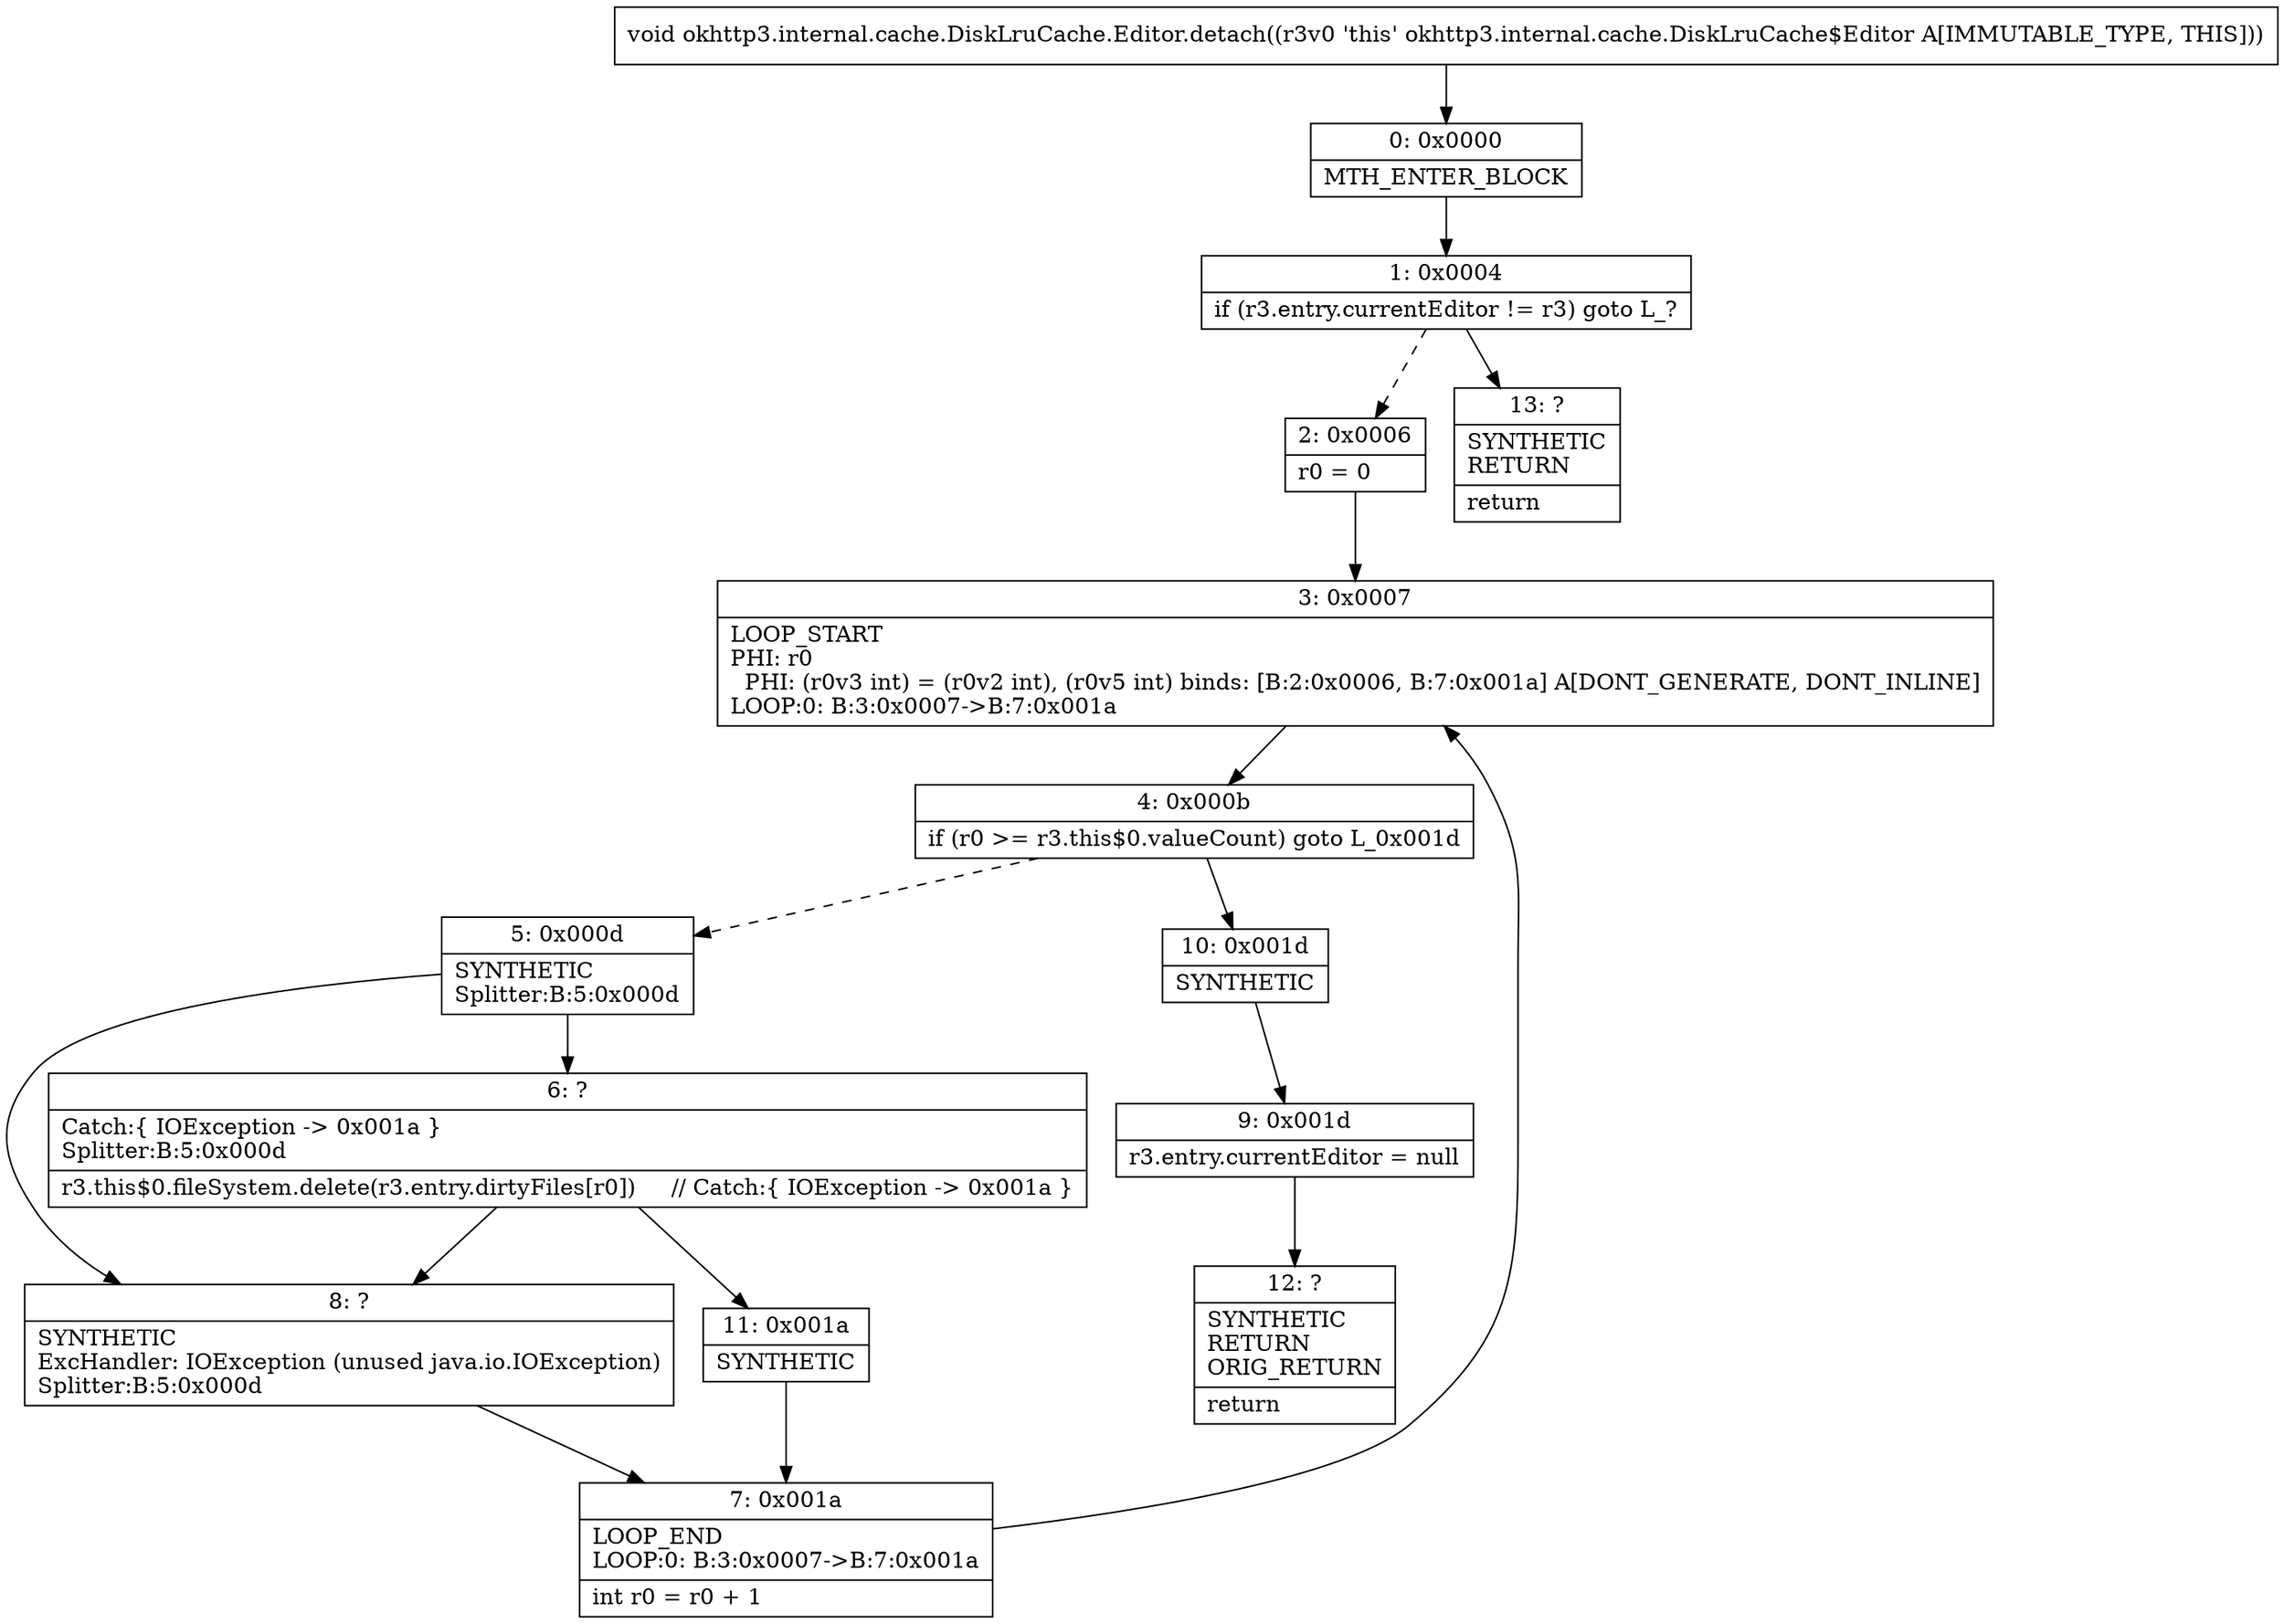 digraph "CFG forokhttp3.internal.cache.DiskLruCache.Editor.detach()V" {
Node_0 [shape=record,label="{0\:\ 0x0000|MTH_ENTER_BLOCK\l}"];
Node_1 [shape=record,label="{1\:\ 0x0004|if (r3.entry.currentEditor != r3) goto L_?\l}"];
Node_2 [shape=record,label="{2\:\ 0x0006|r0 = 0\l}"];
Node_3 [shape=record,label="{3\:\ 0x0007|LOOP_START\lPHI: r0 \l  PHI: (r0v3 int) = (r0v2 int), (r0v5 int) binds: [B:2:0x0006, B:7:0x001a] A[DONT_GENERATE, DONT_INLINE]\lLOOP:0: B:3:0x0007\-\>B:7:0x001a\l}"];
Node_4 [shape=record,label="{4\:\ 0x000b|if (r0 \>= r3.this$0.valueCount) goto L_0x001d\l}"];
Node_5 [shape=record,label="{5\:\ 0x000d|SYNTHETIC\lSplitter:B:5:0x000d\l}"];
Node_6 [shape=record,label="{6\:\ ?|Catch:\{ IOException \-\> 0x001a \}\lSplitter:B:5:0x000d\l|r3.this$0.fileSystem.delete(r3.entry.dirtyFiles[r0])     \/\/ Catch:\{ IOException \-\> 0x001a \}\l}"];
Node_7 [shape=record,label="{7\:\ 0x001a|LOOP_END\lLOOP:0: B:3:0x0007\-\>B:7:0x001a\l|int r0 = r0 + 1\l}"];
Node_8 [shape=record,label="{8\:\ ?|SYNTHETIC\lExcHandler: IOException (unused java.io.IOException)\lSplitter:B:5:0x000d\l}"];
Node_9 [shape=record,label="{9\:\ 0x001d|r3.entry.currentEditor = null\l}"];
Node_10 [shape=record,label="{10\:\ 0x001d|SYNTHETIC\l}"];
Node_11 [shape=record,label="{11\:\ 0x001a|SYNTHETIC\l}"];
Node_12 [shape=record,label="{12\:\ ?|SYNTHETIC\lRETURN\lORIG_RETURN\l|return\l}"];
Node_13 [shape=record,label="{13\:\ ?|SYNTHETIC\lRETURN\l|return\l}"];
MethodNode[shape=record,label="{void okhttp3.internal.cache.DiskLruCache.Editor.detach((r3v0 'this' okhttp3.internal.cache.DiskLruCache$Editor A[IMMUTABLE_TYPE, THIS])) }"];
MethodNode -> Node_0;
Node_0 -> Node_1;
Node_1 -> Node_2[style=dashed];
Node_1 -> Node_13;
Node_2 -> Node_3;
Node_3 -> Node_4;
Node_4 -> Node_5[style=dashed];
Node_4 -> Node_10;
Node_5 -> Node_6;
Node_5 -> Node_8;
Node_6 -> Node_8;
Node_6 -> Node_11;
Node_7 -> Node_3;
Node_8 -> Node_7;
Node_9 -> Node_12;
Node_10 -> Node_9;
Node_11 -> Node_7;
}

